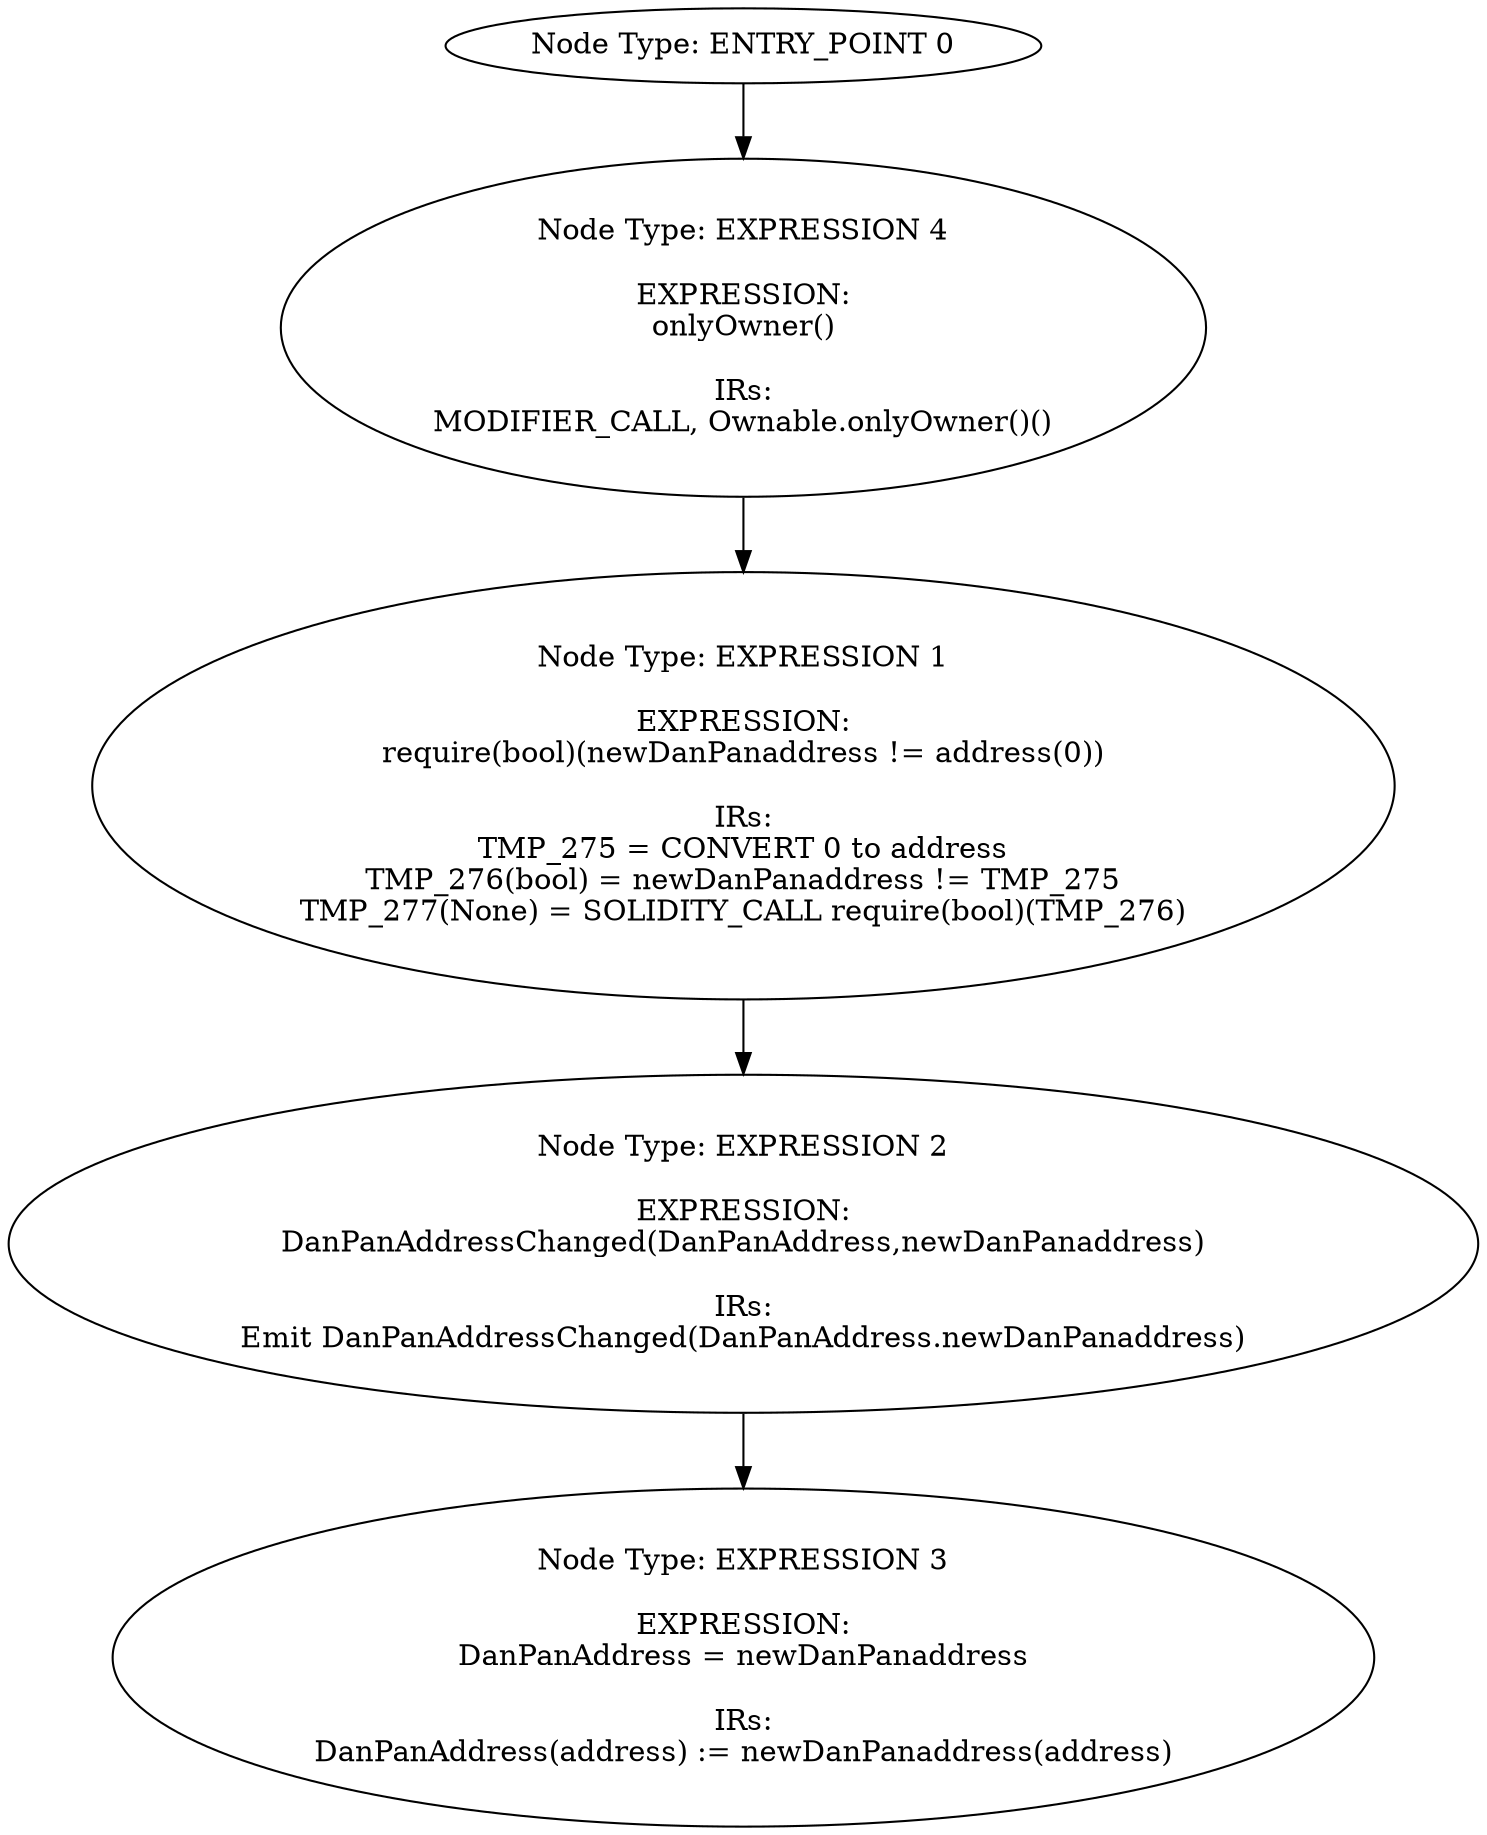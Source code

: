 digraph{
0[label="Node Type: ENTRY_POINT 0
"];
0->4;
1[label="Node Type: EXPRESSION 1

EXPRESSION:
require(bool)(newDanPanaddress != address(0))

IRs:
TMP_275 = CONVERT 0 to address
TMP_276(bool) = newDanPanaddress != TMP_275
TMP_277(None) = SOLIDITY_CALL require(bool)(TMP_276)"];
1->2;
2[label="Node Type: EXPRESSION 2

EXPRESSION:
DanPanAddressChanged(DanPanAddress,newDanPanaddress)

IRs:
Emit DanPanAddressChanged(DanPanAddress.newDanPanaddress)"];
2->3;
3[label="Node Type: EXPRESSION 3

EXPRESSION:
DanPanAddress = newDanPanaddress

IRs:
DanPanAddress(address) := newDanPanaddress(address)"];
4[label="Node Type: EXPRESSION 4

EXPRESSION:
onlyOwner()

IRs:
MODIFIER_CALL, Ownable.onlyOwner()()"];
4->1;
}
